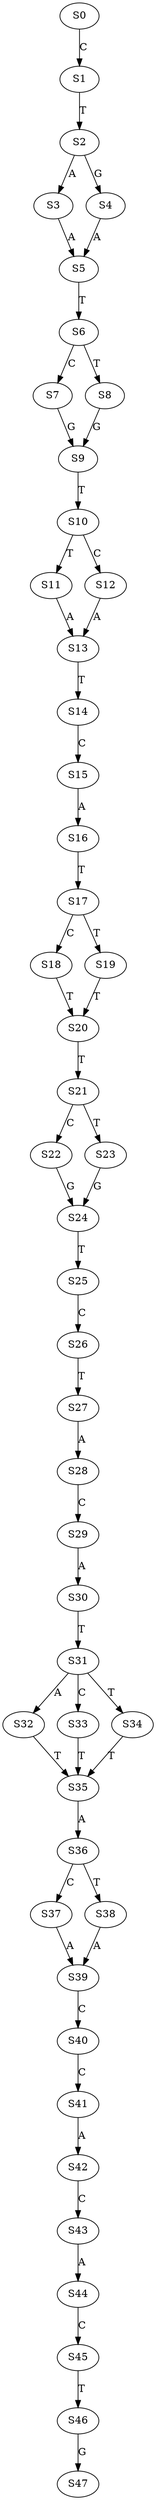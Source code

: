 strict digraph  {
	S0 -> S1 [ label = C ];
	S1 -> S2 [ label = T ];
	S2 -> S3 [ label = A ];
	S2 -> S4 [ label = G ];
	S3 -> S5 [ label = A ];
	S4 -> S5 [ label = A ];
	S5 -> S6 [ label = T ];
	S6 -> S7 [ label = C ];
	S6 -> S8 [ label = T ];
	S7 -> S9 [ label = G ];
	S8 -> S9 [ label = G ];
	S9 -> S10 [ label = T ];
	S10 -> S11 [ label = T ];
	S10 -> S12 [ label = C ];
	S11 -> S13 [ label = A ];
	S12 -> S13 [ label = A ];
	S13 -> S14 [ label = T ];
	S14 -> S15 [ label = C ];
	S15 -> S16 [ label = A ];
	S16 -> S17 [ label = T ];
	S17 -> S18 [ label = C ];
	S17 -> S19 [ label = T ];
	S18 -> S20 [ label = T ];
	S19 -> S20 [ label = T ];
	S20 -> S21 [ label = T ];
	S21 -> S22 [ label = C ];
	S21 -> S23 [ label = T ];
	S22 -> S24 [ label = G ];
	S23 -> S24 [ label = G ];
	S24 -> S25 [ label = T ];
	S25 -> S26 [ label = C ];
	S26 -> S27 [ label = T ];
	S27 -> S28 [ label = A ];
	S28 -> S29 [ label = C ];
	S29 -> S30 [ label = A ];
	S30 -> S31 [ label = T ];
	S31 -> S32 [ label = A ];
	S31 -> S33 [ label = C ];
	S31 -> S34 [ label = T ];
	S32 -> S35 [ label = T ];
	S33 -> S35 [ label = T ];
	S34 -> S35 [ label = T ];
	S35 -> S36 [ label = A ];
	S36 -> S37 [ label = C ];
	S36 -> S38 [ label = T ];
	S37 -> S39 [ label = A ];
	S38 -> S39 [ label = A ];
	S39 -> S40 [ label = C ];
	S40 -> S41 [ label = C ];
	S41 -> S42 [ label = A ];
	S42 -> S43 [ label = C ];
	S43 -> S44 [ label = A ];
	S44 -> S45 [ label = C ];
	S45 -> S46 [ label = T ];
	S46 -> S47 [ label = G ];
}
